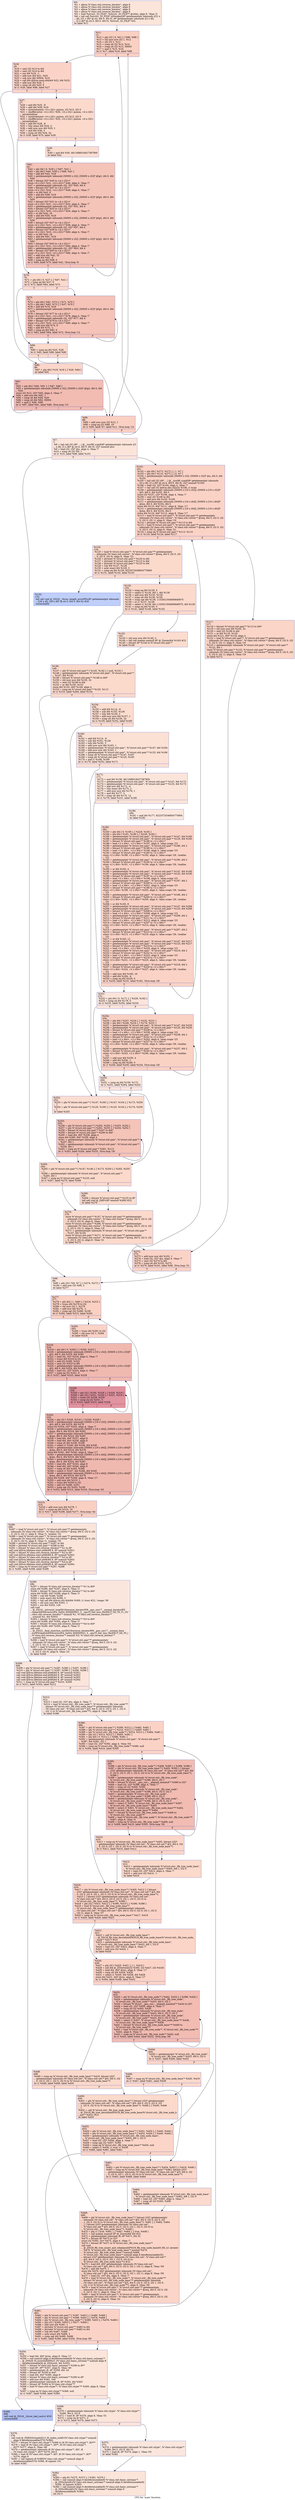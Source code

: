 digraph "CFG for 'main' function" {
	label="CFG for 'main' function";

	Node0x55cf4bb5cdb0 [shape=record,color="#3d50c3ff", style=filled, fillcolor="#f5c1a970",label="{%0:\l  %1 = alloca %\"class.std::reverse_iterator\", align 8\l  %2 = alloca %\"class.std::reverse_iterator\", align 8\l  %3 = alloca %\"class.std::reverse_iterator\", align 8\l  %4 = alloca %\"class.std::reverse_iterator\", align 8\l  %5 = load %struct._IO_FILE*, %struct._IO_FILE** @stdin, align 8, !tbaa !3\l  %6 = tail call %struct._IO_FILE* @freopen(i8* getelementptr inbounds ([31 x\l... i8], [31 x i8]* @.str, i64 0, i64 0), i8* getelementptr inbounds ([2 x i8],\l... [2 x i8]* @.str.3, i64 0, i64 0), %struct._IO_FILE* %5)\l  br label %11\l}"];
	Node0x55cf4bb5cdb0 -> Node0x55cf4bb5f1e0;
	Node0x55cf4bb5f2a0 [shape=record,color="#3d50c3ff", style=filled, fillcolor="#f5c1a970",label="{%7:\l7:                                                \l  %8 = tail call i32 (i8*, ...) @__isoc99_scanf(i8* getelementptr inbounds ([3\l... x i8], [3 x i8]* @.str.4, i64 0, i64 0), i32* nonnull @n)\l  %9 = load i32, i32* @n, align 4, !tbaa !7\l  %10 = icmp slt i32 %9, 1\l  br i1 %10, label %98, label %101\l|{<s0>T|<s1>F}}"];
	Node0x55cf4bb5f2a0:s0 -> Node0x55cf4bb5cfe0;
	Node0x55cf4bb5f2a0:s1 -> Node0x55cf4bb5f710;
	Node0x55cf4bb5f1e0 [shape=record,color="#3d50c3ff", style=filled, fillcolor="#f3947570",label="{%11:\l11:                                               \l  %12 = phi i32 [ 0, %0 ], [ %89, %88 ]\l  %13 = shl nuw nsw i32 1, %12\l  %14 = shl i32 2, %12\l  %15 = icmp slt i32 %13, %14\l  %16 = icmp slt i32 %13, 50005\l  %17 = and i1 %15, %16\l  br i1 %17, label %18, label %88\l|{<s0>T|<s1>F}}"];
	Node0x55cf4bb5f1e0:s0 -> Node0x55cf4bb5fb50;
	Node0x55cf4bb5f1e0:s1 -> Node0x55cf4bb5f810;
	Node0x55cf4bb5fb50 [shape=record,color="#3d50c3ff", style=filled, fillcolor="#f59c7d70",label="{%18:\l18:                                               \l  %19 = sext i32 %13 to i64\l  %20 = sext i32 %14 to i64\l  %21 = xor i64 %19, -1\l  %22 = add nsw i64 %21, %20\l  %23 = sub nsw i64 50004, %19\l  %24 = call i64 @llvm.umin.i64(i64 %22, i64 %23)\l  %25 = add nsw i64 %24, 1\l  %26 = icmp ult i64 %25, 8\l  br i1 %26, label %86, label %27\l|{<s0>T|<s1>F}}"];
	Node0x55cf4bb5fb50:s0 -> Node0x55cf4bb60290;
	Node0x55cf4bb5fb50:s1 -> Node0x55cf4bb602e0;
	Node0x55cf4bb602e0 [shape=record,color="#3d50c3ff", style=filled, fillcolor="#f7a88970",label="{%27:\l27:                                               \l  %28 = and i64 %25, -8\l  %29 = add i64 %28, %19\l  %30 = insertelement \<4 x i32\> poison, i32 %12, i32 0\l  %31 = shufflevector \<4 x i32\> %30, \<4 x i32\> poison, \<4 x i32\>\l... zeroinitializer\l  %32 = insertelement \<4 x i32\> poison, i32 %12, i32 0\l  %33 = shufflevector \<4 x i32\> %32, \<4 x i32\> poison, \<4 x i32\>\l... zeroinitializer\l  %34 = add i64 %28, -8\l  %35 = lshr exact i64 %34, 3\l  %36 = add nuw nsw i64 %35, 1\l  %37 = and i64 %36, 3\l  %38 = icmp ult i64 %34, 24\l  br i1 %38, label %70, label %39\l|{<s0>T|<s1>F}}"];
	Node0x55cf4bb602e0:s0 -> Node0x55cf4bb61130;
	Node0x55cf4bb602e0:s1 -> Node0x55cf4bb61180;
	Node0x55cf4bb61180 [shape=record,color="#3d50c3ff", style=filled, fillcolor="#f7b39670",label="{%39:\l39:                                               \l  %40 = and i64 %36, 4611686018427387900\l  br label %41\l}"];
	Node0x55cf4bb61180 -> Node0x55cf4bb613a0;
	Node0x55cf4bb613a0 [shape=record,color="#3d50c3ff", style=filled, fillcolor="#e97a5f70",label="{%41:\l41:                                               \l  %42 = phi i64 [ 0, %39 ], [ %67, %41 ]\l  %43 = phi i64 [ %40, %39 ], [ %68, %41 ]\l  %44 = add i64 %42, %19\l  %45 = getelementptr inbounds [50005 x i32], [50005 x i32]* @lg2, i64 0, i64\l... %44\l  %46 = bitcast i32* %45 to \<4 x i32\>*\l  store \<4 x i32\> %31, \<4 x i32\>* %46, align 4, !tbaa !7\l  %47 = getelementptr inbounds i32, i32* %45, i64 4\l  %48 = bitcast i32* %47 to \<4 x i32\>*\l  store \<4 x i32\> %33, \<4 x i32\>* %48, align 4, !tbaa !7\l  %49 = or i64 %42, 8\l  %50 = add i64 %49, %19\l  %51 = getelementptr inbounds [50005 x i32], [50005 x i32]* @lg2, i64 0, i64\l... %50\l  %52 = bitcast i32* %51 to \<4 x i32\>*\l  store \<4 x i32\> %31, \<4 x i32\>* %52, align 4, !tbaa !7\l  %53 = getelementptr inbounds i32, i32* %51, i64 4\l  %54 = bitcast i32* %53 to \<4 x i32\>*\l  store \<4 x i32\> %33, \<4 x i32\>* %54, align 4, !tbaa !7\l  %55 = or i64 %42, 16\l  %56 = add i64 %55, %19\l  %57 = getelementptr inbounds [50005 x i32], [50005 x i32]* @lg2, i64 0, i64\l... %56\l  %58 = bitcast i32* %57 to \<4 x i32\>*\l  store \<4 x i32\> %31, \<4 x i32\>* %58, align 4, !tbaa !7\l  %59 = getelementptr inbounds i32, i32* %57, i64 4\l  %60 = bitcast i32* %59 to \<4 x i32\>*\l  store \<4 x i32\> %33, \<4 x i32\>* %60, align 4, !tbaa !7\l  %61 = or i64 %42, 24\l  %62 = add i64 %61, %19\l  %63 = getelementptr inbounds [50005 x i32], [50005 x i32]* @lg2, i64 0, i64\l... %62\l  %64 = bitcast i32* %63 to \<4 x i32\>*\l  store \<4 x i32\> %31, \<4 x i32\>* %64, align 4, !tbaa !7\l  %65 = getelementptr inbounds i32, i32* %63, i64 4\l  %66 = bitcast i32* %65 to \<4 x i32\>*\l  store \<4 x i32\> %33, \<4 x i32\>* %66, align 4, !tbaa !7\l  %67 = add nuw i64 %42, 32\l  %68 = add i64 %43, -4\l  %69 = icmp eq i64 %68, 0\l  br i1 %69, label %70, label %41, !llvm.loop !9\l|{<s0>T|<s1>F}}"];
	Node0x55cf4bb613a0:s0 -> Node0x55cf4bb61130;
	Node0x55cf4bb613a0:s1 -> Node0x55cf4bb613a0;
	Node0x55cf4bb61130 [shape=record,color="#3d50c3ff", style=filled, fillcolor="#f7a88970",label="{%70:\l70:                                               \l  %71 = phi i64 [ 0, %27 ], [ %67, %41 ]\l  %72 = icmp eq i64 %37, 0\l  br i1 %72, label %84, label %73\l|{<s0>T|<s1>F}}"];
	Node0x55cf4bb61130:s0 -> Node0x55cf4bb62c50;
	Node0x55cf4bb61130:s1 -> Node0x55cf4bb62ca0;
	Node0x55cf4bb62ca0 [shape=record,color="#3d50c3ff", style=filled, fillcolor="#e8765c70",label="{%73:\l73:                                               \l  %74 = phi i64 [ %81, %73 ], [ %71, %70 ]\l  %75 = phi i64 [ %82, %73 ], [ %37, %70 ]\l  %76 = add i64 %74, %19\l  %77 = getelementptr inbounds [50005 x i32], [50005 x i32]* @lg2, i64 0, i64\l... %76\l  %78 = bitcast i32* %77 to \<4 x i32\>*\l  store \<4 x i32\> %31, \<4 x i32\>* %78, align 4, !tbaa !7\l  %79 = getelementptr inbounds i32, i32* %77, i64 4\l  %80 = bitcast i32* %79 to \<4 x i32\>*\l  store \<4 x i32\> %33, \<4 x i32\>* %80, align 4, !tbaa !7\l  %81 = add nuw i64 %74, 8\l  %82 = add i64 %75, -1\l  %83 = icmp eq i64 %82, 0\l  br i1 %83, label %84, label %73, !llvm.loop !12\l|{<s0>T|<s1>F}}"];
	Node0x55cf4bb62ca0:s0 -> Node0x55cf4bb62c50;
	Node0x55cf4bb62ca0:s1 -> Node0x55cf4bb62ca0;
	Node0x55cf4bb62c50 [shape=record,color="#3d50c3ff", style=filled, fillcolor="#f7a88970",label="{%84:\l84:                                               \l  %85 = icmp eq i64 %25, %28\l  br i1 %85, label %88, label %86\l|{<s0>T|<s1>F}}"];
	Node0x55cf4bb62c50:s0 -> Node0x55cf4bb5f810;
	Node0x55cf4bb62c50:s1 -> Node0x55cf4bb60290;
	Node0x55cf4bb60290 [shape=record,color="#3d50c3ff", style=filled, fillcolor="#f6a38570",label="{%86:\l86:                                               \l  %87 = phi i64 [ %19, %18 ], [ %29, %84 ]\l  br label %91\l}"];
	Node0x55cf4bb60290 -> Node0x55cf4bb63890;
	Node0x55cf4bb5f810 [shape=record,color="#3d50c3ff", style=filled, fillcolor="#f3947570",label="{%88:\l88:                                               \l  %89 = add nuw nsw i32 %12, 1\l  %90 = icmp eq i32 %89, 19\l  br i1 %90, label %7, label %11, !llvm.loop !14\l|{<s0>T|<s1>F}}"];
	Node0x55cf4bb5f810:s0 -> Node0x55cf4bb5f2a0;
	Node0x55cf4bb5f810:s1 -> Node0x55cf4bb5f1e0;
	Node0x55cf4bb63890 [shape=record,color="#3d50c3ff", style=filled, fillcolor="#e1675170",label="{%91:\l91:                                               \l  %92 = phi i64 [ %94, %91 ], [ %87, %86 ]\l  %93 = getelementptr inbounds [50005 x i32], [50005 x i32]* @lg2, i64 0, i64\l... %92\l  store i32 %12, i32* %93, align 4, !tbaa !7\l  %94 = add nsw i64 %92, 1\l  %95 = icmp slt i64 %94, %20\l  %96 = icmp slt i64 %92, 50004\l  %97 = and i1 %95, %96\l  br i1 %97, label %91, label %88, !llvm.loop !15\l|{<s0>T|<s1>F}}"];
	Node0x55cf4bb63890:s0 -> Node0x55cf4bb63890;
	Node0x55cf4bb63890:s1 -> Node0x55cf4bb5f810;
	Node0x55cf4bb5cfe0 [shape=record,color="#3d50c3ff", style=filled, fillcolor="#f5c1a970",label="{%98:\l98:                                               \l  %99 = phi i32 [ %9, %7 ], [ %274, %272 ]\l  %100 = add nsw i32 %99, 2\l  br label %277\l}"];
	Node0x55cf4bb5cfe0 -> Node0x55cf4bb64320;
	Node0x55cf4bb5f710 [shape=record,color="#3d50c3ff", style=filled, fillcolor="#f59c7d70",label="{%101:\l101:                                              \l  %102 = phi i64 [ %273, %272 ], [ 1, %7 ]\l  %103 = phi i64 [ %110, %272 ], [ 0, %7 ]\l  %104 = getelementptr inbounds [50005 x i32], [50005 x i32]* @a, i64 0, i64\l... %102\l  %105 = tail call i32 (i8*, ...) @__isoc99_scanf(i8* getelementptr inbounds\l... ([3 x i8], [3 x i8]* @.str.4, i64 0, i64 0), i32* nonnull %104)\l  %106 = load i32, i32* %104, align 4, !tbaa !7\l  %107 = tail call i32 @llvm.abs.i32(i32 %106, i1 true)\l  %108 = getelementptr inbounds [50005 x [19 x i32]], [50005 x [19 x i32]]*\l... @G, i64 0, i64 %102, i64 0\l  store i32 %107, i32* %108, align 4, !tbaa !7\l  %109 = sext i32 %106 to i64\l  %110 = add nsw i64 %103, %109\l  %111 = getelementptr inbounds [50005 x [19 x i64]], [50005 x [19 x i64]]*\l... @mx, i64 0, i64 %102, i64 0\l  store i64 %110, i64* %111, align 8, !tbaa !17\l  %112 = getelementptr inbounds [50005 x [19 x i64]], [50005 x [19 x i64]]*\l... @mn, i64 0, i64 %102, i64 0\l  store i64 %110, i64* %112, align 8, !tbaa !17\l  %113 = load %\"struct.std::pair\"*, %\"struct.std::pair\"** getelementptr\l... inbounds (%\"class.std::vector\", %\"class.std::vector\"* @seq, i64 0, i32 0, i32\l... 0, i32 0, i32 1), align 8, !tbaa !19\l  %114 = ptrtoint %\"struct.std::pair\"* %113 to i64\l  %115 = load %\"struct.std::pair\"*, %\"struct.std::pair\"** getelementptr\l... inbounds (%\"class.std::vector\", %\"class.std::vector\"* @seq, i64 0, i32 0, i32\l... 0, i32 0, i32 2), align 8, !tbaa !21\l  %116 = icmp eq %\"struct.std::pair\"* %113, %115\l  br i1 %116, label %124, label %117\l|{<s0>T|<s1>F}}"];
	Node0x55cf4bb5f710:s0 -> Node0x55cf4bb666d0;
	Node0x55cf4bb5f710:s1 -> Node0x55cf4bb66760;
	Node0x55cf4bb66760 [shape=record,color="#3d50c3ff", style=filled, fillcolor="#f5a08170",label="{%117:\l117:                                              \l  %118 = bitcast %\"struct.std::pair\"* %113 to i64*\l  %119 = shl nuw nsw i64 %102, 32\l  %120 = zext i32 %106 to i64\l  %121 = or i64 %119, %120\l  store i64 %121, i64* %118, align 4\l  %122 = load %\"struct.std::pair\"*, %\"struct.std::pair\"** getelementptr\l... inbounds (%\"class.std::vector\", %\"class.std::vector\"* @seq, i64 0, i32 0, i32\l... 0, i32 0, i32 1), align 8, !tbaa !19\l  %123 = getelementptr inbounds %\"struct.std::pair\", %\"struct.std::pair\"*\l... %122, i64 1\l  store %\"struct.std::pair\"* %123, %\"struct.std::pair\"** getelementptr\l... inbounds (%\"class.std::vector\", %\"class.std::vector\"* @seq, i64 0, i32 0, i32\l... 0, i32 0, i32 1), align 8, !tbaa !19\l  br label %272\l}"];
	Node0x55cf4bb66760 -> Node0x55cf4bb64150;
	Node0x55cf4bb666d0 [shape=record,color="#3d50c3ff", style=filled, fillcolor="#f7a88970",label="{%124:\l124:                                              \l  %125 = load %\"struct.std::pair\"*, %\"struct.std::pair\"** getelementptr\l... inbounds (%\"class.std::vector\", %\"class.std::vector\"* @seq, i64 0, i32 0, i32\l... 0, i32 0, i32 0), align 8, !tbaa !22\l  %126 = ptrtoint %\"struct.std::pair\"* %125 to i64\l  %127 = ptrtoint %\"struct.std::pair\"* %113 to i64\l  %128 = ptrtoint %\"struct.std::pair\"* %125 to i64\l  %129 = sub i64 %127, %128\l  %130 = ashr exact i64 %129, 3\l  %131 = icmp eq i64 %129, 9223372036854775800\l  br i1 %131, label %132, label %133\l|{<s0>T|<s1>F}}"];
	Node0x55cf4bb666d0:s0 -> Node0x55cf4bb685f0;
	Node0x55cf4bb666d0:s1 -> Node0x55cf4bb68640;
	Node0x55cf4bb685f0 [shape=record,color="#3d50c3ff", style=filled, fillcolor="#7093f370",label="{%132:\l132:                                              \l  tail call void @_ZSt20__throw_length_errorPKc(i8* getelementptr inbounds\l... ([26 x i8], [26 x i8]* @.str.5, i64 0, i64 0)) #20\l  unreachable\l}"];
	Node0x55cf4bb68640 [shape=record,color="#3d50c3ff", style=filled, fillcolor="#f7a88970",label="{%133:\l133:                                              \l  %134 = icmp eq i64 %129, 0\l  %135 = select i1 %134, i64 1, i64 %130\l  %136 = add nsw i64 %135, %130\l  %137 = icmp ult i64 %136, %130\l  %138 = icmp ugt i64 %136, 1152921504606846975\l  %139 = or i1 %137, %138\l  %140 = select i1 %139, i64 1152921504606846975, i64 %136\l  %141 = icmp eq i64 %140, 0\l  br i1 %141, label %146, label %142\l|{<s0>T|<s1>F}}"];
	Node0x55cf4bb68640:s0 -> Node0x55cf4bb68f70;
	Node0x55cf4bb68640:s1 -> Node0x55cf4bb68fc0;
	Node0x55cf4bb68fc0 [shape=record,color="#3d50c3ff", style=filled, fillcolor="#f7af9170",label="{%142:\l142:                                              \l  %143 = shl nuw nsw i64 %140, 3\l  %144 = tail call noalias nonnull i8* @_Znwm(i64 %143) #21\l  %145 = bitcast i8* %144 to %\"struct.std::pair\"*\l  br label %146\l}"];
	Node0x55cf4bb68fc0 -> Node0x55cf4bb68f70;
	Node0x55cf4bb68f70 [shape=record,color="#3d50c3ff", style=filled, fillcolor="#f7a88970",label="{%146:\l146:                                              \l  %147 = phi %\"struct.std::pair\"* [ %145, %142 ], [ null, %133 ]\l  %148 = getelementptr inbounds %\"struct.std::pair\", %\"struct.std::pair\"*\l... %147, i64 %130\l  %149 = bitcast %\"struct.std::pair\"* %148 to i64*\l  %150 = shl nuw nsw i64 %102, 32\l  %151 = zext i32 %106 to i64\l  %152 = or i64 %150, %151\l  store i64 %152, i64* %149, align 4\l  %153 = icmp eq %\"struct.std::pair\"* %125, %113\l  br i1 %153, label %264, label %154\l|{<s0>T|<s1>F}}"];
	Node0x55cf4bb68f70:s0 -> Node0x55cf4bb69920;
	Node0x55cf4bb68f70:s1 -> Node0x55cf4bb69970;
	Node0x55cf4bb69970 [shape=record,color="#3d50c3ff", style=filled, fillcolor="#f7af9170",label="{%154:\l154:                                              \l  %155 = add i64 %114, -8\l  %156 = sub i64 %155, %126\l  %157 = lshr i64 %156, 3\l  %158 = add nuw nsw i64 %157, 1\l  %159 = icmp ult i64 %156, 24\l  br i1 %159, label %252, label %160\l|{<s0>T|<s1>F}}"];
	Node0x55cf4bb69970:s0 -> Node0x55cf4bb69d40;
	Node0x55cf4bb69970:s1 -> Node0x55cf4bb69d90;
	Node0x55cf4bb69d90 [shape=record,color="#3d50c3ff", style=filled, fillcolor="#f7b99e70",label="{%160:\l160:                                              \l  %161 = add i64 %114, -8\l  %162 = sub i64 %161, %126\l  %163 = lshr i64 %162, 3\l  %164 = add nuw nsw i64 %163, 1\l  %165 = getelementptr %\"struct.std::pair\", %\"struct.std::pair\"* %147, i64 %164\l  %166 = add nuw nsw i64 %163, 1\l  %167 = getelementptr %\"struct.std::pair\", %\"struct.std::pair\"* %125, i64 %166\l  %168 = icmp ult %\"struct.std::pair\"* %147, %167\l  %169 = icmp ult %\"struct.std::pair\"* %125, %165\l  %170 = and i1 %168, %169\l  br i1 %170, label %252, label %171\l|{<s0>T|<s1>F}}"];
	Node0x55cf4bb69d90:s0 -> Node0x55cf4bb69d40;
	Node0x55cf4bb69d90:s1 -> Node0x55cf4bb6a490;
	Node0x55cf4bb6a490 [shape=record,color="#3d50c3ff", style=filled, fillcolor="#f5c1a970",label="{%171:\l171:                                              \l  %172 = and i64 %158, 4611686018427387900\l  %173 = getelementptr %\"struct.std::pair\", %\"struct.std::pair\"* %147, i64 %172\l  %174 = getelementptr %\"struct.std::pair\", %\"struct.std::pair\"* %125, i64 %172\l  %175 = add nsw i64 %172, -4\l  %176 = lshr exact i64 %175, 2\l  %177 = add nuw nsw i64 %176, 1\l  %178 = and i64 %177, 3\l  %179 = icmp ult i64 %175, 12\l  br i1 %179, label %231, label %180\l|{<s0>T|<s1>F}}"];
	Node0x55cf4bb6a490:s0 -> Node0x55cf4bb6aa90;
	Node0x55cf4bb6a490:s1 -> Node0x55cf4bb6aae0;
	Node0x55cf4bb6aae0 [shape=record,color="#3d50c3ff", style=filled, fillcolor="#f3c7b170",label="{%180:\l180:                                              \l  %181 = and i64 %177, 9223372036854775804\l  br label %182\l}"];
	Node0x55cf4bb6aae0 -> Node0x55cf4bb6ace0;
	Node0x55cf4bb6ace0 [shape=record,color="#3d50c3ff", style=filled, fillcolor="#f59c7d70",label="{%182:\l182:                                              \l  %183 = phi i64 [ 0, %180 ], [ %228, %182 ]\l  %184 = phi i64 [ %181, %180 ], [ %229, %182 ]\l  %185 = getelementptr %\"struct.std::pair\", %\"struct.std::pair\"* %147, i64 %183\l  %186 = getelementptr %\"struct.std::pair\", %\"struct.std::pair\"* %125, i64 %183\l  %187 = bitcast %\"struct.std::pair\"* %186 to \<2 x i64\>*\l  %188 = load \<2 x i64\>, \<2 x i64\>* %187, align 4, !alias.scope !23\l  %189 = getelementptr %\"struct.std::pair\", %\"struct.std::pair\"* %186, i64 2\l  %190 = bitcast %\"struct.std::pair\"* %189 to \<2 x i64\>*\l  %191 = load \<2 x i64\>, \<2 x i64\>* %190, align 4, !alias.scope !23\l  %192 = bitcast %\"struct.std::pair\"* %185 to \<2 x i64\>*\l  store \<2 x i64\> %188, \<2 x i64\>* %192, align 4, !alias.scope !26, !noalias\l... !23\l  %193 = getelementptr %\"struct.std::pair\", %\"struct.std::pair\"* %185, i64 2\l  %194 = bitcast %\"struct.std::pair\"* %193 to \<2 x i64\>*\l  store \<2 x i64\> %191, \<2 x i64\>* %194, align 4, !alias.scope !26, !noalias\l... !23\l  %195 = or i64 %183, 4\l  %196 = getelementptr %\"struct.std::pair\", %\"struct.std::pair\"* %147, i64 %195\l  %197 = getelementptr %\"struct.std::pair\", %\"struct.std::pair\"* %125, i64 %195\l  %198 = bitcast %\"struct.std::pair\"* %197 to \<2 x i64\>*\l  %199 = load \<2 x i64\>, \<2 x i64\>* %198, align 4, !alias.scope !23\l  %200 = getelementptr %\"struct.std::pair\", %\"struct.std::pair\"* %197, i64 2\l  %201 = bitcast %\"struct.std::pair\"* %200 to \<2 x i64\>*\l  %202 = load \<2 x i64\>, \<2 x i64\>* %201, align 4, !alias.scope !23\l  %203 = bitcast %\"struct.std::pair\"* %196 to \<2 x i64\>*\l  store \<2 x i64\> %199, \<2 x i64\>* %203, align 4, !alias.scope !26, !noalias\l... !23\l  %204 = getelementptr %\"struct.std::pair\", %\"struct.std::pair\"* %196, i64 2\l  %205 = bitcast %\"struct.std::pair\"* %204 to \<2 x i64\>*\l  store \<2 x i64\> %202, \<2 x i64\>* %205, align 4, !alias.scope !26, !noalias\l... !23\l  %206 = or i64 %183, 8\l  %207 = getelementptr %\"struct.std::pair\", %\"struct.std::pair\"* %147, i64 %206\l  %208 = getelementptr %\"struct.std::pair\", %\"struct.std::pair\"* %125, i64 %206\l  %209 = bitcast %\"struct.std::pair\"* %208 to \<2 x i64\>*\l  %210 = load \<2 x i64\>, \<2 x i64\>* %209, align 4, !alias.scope !23\l  %211 = getelementptr %\"struct.std::pair\", %\"struct.std::pair\"* %208, i64 2\l  %212 = bitcast %\"struct.std::pair\"* %211 to \<2 x i64\>*\l  %213 = load \<2 x i64\>, \<2 x i64\>* %212, align 4, !alias.scope !23\l  %214 = bitcast %\"struct.std::pair\"* %207 to \<2 x i64\>*\l  store \<2 x i64\> %210, \<2 x i64\>* %214, align 4, !alias.scope !26, !noalias\l... !23\l  %215 = getelementptr %\"struct.std::pair\", %\"struct.std::pair\"* %207, i64 2\l  %216 = bitcast %\"struct.std::pair\"* %215 to \<2 x i64\>*\l  store \<2 x i64\> %213, \<2 x i64\>* %216, align 4, !alias.scope !26, !noalias\l... !23\l  %217 = or i64 %183, 12\l  %218 = getelementptr %\"struct.std::pair\", %\"struct.std::pair\"* %147, i64 %217\l  %219 = getelementptr %\"struct.std::pair\", %\"struct.std::pair\"* %125, i64 %217\l  %220 = bitcast %\"struct.std::pair\"* %219 to \<2 x i64\>*\l  %221 = load \<2 x i64\>, \<2 x i64\>* %220, align 4, !alias.scope !23\l  %222 = getelementptr %\"struct.std::pair\", %\"struct.std::pair\"* %219, i64 2\l  %223 = bitcast %\"struct.std::pair\"* %222 to \<2 x i64\>*\l  %224 = load \<2 x i64\>, \<2 x i64\>* %223, align 4, !alias.scope !23\l  %225 = bitcast %\"struct.std::pair\"* %218 to \<2 x i64\>*\l  store \<2 x i64\> %221, \<2 x i64\>* %225, align 4, !alias.scope !26, !noalias\l... !23\l  %226 = getelementptr %\"struct.std::pair\", %\"struct.std::pair\"* %218, i64 2\l  %227 = bitcast %\"struct.std::pair\"* %226 to \<2 x i64\>*\l  store \<2 x i64\> %224, \<2 x i64\>* %227, align 4, !alias.scope !26, !noalias\l... !23\l  %228 = add nuw i64 %183, 16\l  %229 = add i64 %184, -4\l  %230 = icmp eq i64 %229, 0\l  br i1 %230, label %231, label %182, !llvm.loop !28\l|{<s0>T|<s1>F}}"];
	Node0x55cf4bb6ace0:s0 -> Node0x55cf4bb6aa90;
	Node0x55cf4bb6ace0:s1 -> Node0x55cf4bb6ace0;
	Node0x55cf4bb6aa90 [shape=record,color="#3d50c3ff", style=filled, fillcolor="#f5c1a970",label="{%231:\l231:                                              \l  %232 = phi i64 [ 0, %171 ], [ %228, %182 ]\l  %233 = icmp eq i64 %178, 0\l  br i1 %233, label %250, label %234\l|{<s0>T|<s1>F}}"];
	Node0x55cf4bb6aa90:s0 -> Node0x55cf4bb6ded0;
	Node0x55cf4bb6aa90:s1 -> Node0x55cf4bb6df20;
	Node0x55cf4bb6df20 [shape=record,color="#3d50c3ff", style=filled, fillcolor="#f4987a70",label="{%234:\l234:                                              \l  %235 = phi i64 [ %247, %234 ], [ %232, %231 ]\l  %236 = phi i64 [ %248, %234 ], [ %178, %231 ]\l  %237 = getelementptr %\"struct.std::pair\", %\"struct.std::pair\"* %147, i64 %235\l  %238 = getelementptr %\"struct.std::pair\", %\"struct.std::pair\"* %125, i64 %235\l  %239 = bitcast %\"struct.std::pair\"* %238 to \<2 x i64\>*\l  %240 = load \<2 x i64\>, \<2 x i64\>* %239, align 4, !alias.scope !23\l  %241 = getelementptr %\"struct.std::pair\", %\"struct.std::pair\"* %238, i64 2\l  %242 = bitcast %\"struct.std::pair\"* %241 to \<2 x i64\>*\l  %243 = load \<2 x i64\>, \<2 x i64\>* %242, align 4, !alias.scope !23\l  %244 = bitcast %\"struct.std::pair\"* %237 to \<2 x i64\>*\l  store \<2 x i64\> %240, \<2 x i64\>* %244, align 4, !alias.scope !26, !noalias\l... !23\l  %245 = getelementptr %\"struct.std::pair\", %\"struct.std::pair\"* %237, i64 2\l  %246 = bitcast %\"struct.std::pair\"* %245 to \<2 x i64\>*\l  store \<2 x i64\> %243, \<2 x i64\>* %246, align 4, !alias.scope !26, !noalias\l... !23\l  %247 = add nuw i64 %235, 4\l  %248 = add i64 %236, -1\l  %249 = icmp eq i64 %248, 0\l  br i1 %249, label %250, label %234, !llvm.loop !29\l|{<s0>T|<s1>F}}"];
	Node0x55cf4bb6df20:s0 -> Node0x55cf4bb6ded0;
	Node0x55cf4bb6df20:s1 -> Node0x55cf4bb6df20;
	Node0x55cf4bb6ded0 [shape=record,color="#3d50c3ff", style=filled, fillcolor="#f5c1a970",label="{%250:\l250:                                              \l  %251 = icmp eq i64 %158, %172\l  br i1 %251, label %264, label %252\l|{<s0>T|<s1>F}}"];
	Node0x55cf4bb6ded0:s0 -> Node0x55cf4bb69920;
	Node0x55cf4bb6ded0:s1 -> Node0x55cf4bb69d40;
	Node0x55cf4bb69d40 [shape=record,color="#3d50c3ff", style=filled, fillcolor="#f7b39670",label="{%252:\l252:                                              \l  %253 = phi %\"struct.std::pair\"* [ %147, %160 ], [ %147, %154 ], [ %173, %250\l... ]\l  %254 = phi %\"struct.std::pair\"* [ %125, %160 ], [ %125, %154 ], [ %174, %250\l... ]\l  br label %255\l}"];
	Node0x55cf4bb69d40 -> Node0x55cf4bb6eea0;
	Node0x55cf4bb6eea0 [shape=record,color="#3d50c3ff", style=filled, fillcolor="#e97a5f70",label="{%255:\l255:                                              \l  %256 = phi %\"struct.std::pair\"* [ %262, %255 ], [ %253, %252 ]\l  %257 = phi %\"struct.std::pair\"* [ %261, %255 ], [ %254, %252 ]\l  %258 = bitcast %\"struct.std::pair\"* %257 to i64*\l  %259 = bitcast %\"struct.std::pair\"* %256 to i64*\l  %260 = load i64, i64* %258, align 4\l  store i64 %260, i64* %259, align 4\l  %261 = getelementptr inbounds %\"struct.std::pair\", %\"struct.std::pair\"*\l... %257, i64 1\l  %262 = getelementptr inbounds %\"struct.std::pair\", %\"struct.std::pair\"*\l... %256, i64 1\l  %263 = icmp eq %\"struct.std::pair\"* %261, %113\l  br i1 %263, label %264, label %255, !llvm.loop !30\l|{<s0>T|<s1>F}}"];
	Node0x55cf4bb6eea0:s0 -> Node0x55cf4bb69920;
	Node0x55cf4bb6eea0:s1 -> Node0x55cf4bb6eea0;
	Node0x55cf4bb69920 [shape=record,color="#3d50c3ff", style=filled, fillcolor="#f7a88970",label="{%264:\l264:                                              \l  %265 = phi %\"struct.std::pair\"* [ %147, %146 ], [ %173, %250 ], [ %262, %255\l... ]\l  %266 = getelementptr inbounds %\"struct.std::pair\", %\"struct.std::pair\"*\l... %265, i64 1\l  %267 = icmp eq %\"struct.std::pair\"* %125, null\l  br i1 %267, label %270, label %268\l|{<s0>T|<s1>F}}"];
	Node0x55cf4bb69920:s0 -> Node0x55cf4bb683c0;
	Node0x55cf4bb69920:s1 -> Node0x55cf4bb70020;
	Node0x55cf4bb70020 [shape=record,color="#3d50c3ff", style=filled, fillcolor="#f7af9170",label="{%268:\l268:                                              \l  %269 = bitcast %\"struct.std::pair\"* %125 to i8*\l  tail call void @_ZdlPv(i8* nonnull %269) #22\l  br label %270\l}"];
	Node0x55cf4bb70020 -> Node0x55cf4bb683c0;
	Node0x55cf4bb683c0 [shape=record,color="#3d50c3ff", style=filled, fillcolor="#f7a88970",label="{%270:\l270:                                              \l  store %\"struct.std::pair\"* %147, %\"struct.std::pair\"** getelementptr\l... inbounds (%\"class.std::vector\", %\"class.std::vector\"* @seq, i64 0, i32 0, i32\l... 0, i32 0, i32 0), align 8, !tbaa !22\l  store %\"struct.std::pair\"* %266, %\"struct.std::pair\"** getelementptr\l... inbounds (%\"class.std::vector\", %\"class.std::vector\"* @seq, i64 0, i32 0, i32\l... 0, i32 0, i32 1), align 8, !tbaa !19\l  %271 = getelementptr inbounds %\"struct.std::pair\", %\"struct.std::pair\"*\l... %147, i64 %140\l  store %\"struct.std::pair\"* %271, %\"struct.std::pair\"** getelementptr\l... inbounds (%\"class.std::vector\", %\"class.std::vector\"* @seq, i64 0, i32 0, i32\l... 0, i32 0, i32 2), align 8, !tbaa !21\l  br label %272\l}"];
	Node0x55cf4bb683c0 -> Node0x55cf4bb64150;
	Node0x55cf4bb64150 [shape=record,color="#3d50c3ff", style=filled, fillcolor="#f59c7d70",label="{%272:\l272:                                              \l  %273 = add nuw nsw i64 %102, 1\l  %274 = load i32, i32* @n, align 4, !tbaa !7\l  %275 = sext i32 %274 to i64\l  %276 = icmp slt i64 %102, %275\l  br i1 %276, label %101, label %98, !llvm.loop !31\l|{<s0>T|<s1>F}}"];
	Node0x55cf4bb64150:s0 -> Node0x55cf4bb5f710;
	Node0x55cf4bb64150:s1 -> Node0x55cf4bb5cfe0;
	Node0x55cf4bb64320 [shape=record,color="#3d50c3ff", style=filled, fillcolor="#f3947570",label="{%277:\l277:                                              \l  %278 = phi i64 [ 1, %98 ], [ %316, %315 ]\l  %279 = trunc i64 %278 to i32\l  %280 = shl nuw i32 1, %279\l  %281 = add nsw i64 %278, -1\l  %282 = icmp sgt i32 %280, %100\l  br i1 %282, label %315, label %283\l|{<s0>T|<s1>F}}"];
	Node0x55cf4bb64320:s0 -> Node0x55cf4bb70f70;
	Node0x55cf4bb64320:s1 -> Node0x55cf4bb71290;
	Node0x55cf4bb71290 [shape=record,color="#3d50c3ff", style=filled, fillcolor="#f59c7d70",label="{%283:\l283:                                              \l  %284 = trunc i64 %281 to i32\l  %285 = shl nuw i32 1, %284\l  br label %318\l}"];
	Node0x55cf4bb71290 -> Node0x55cf4bb71490;
	Node0x55cf4bb71550 [shape=record,color="#3d50c3ff", style=filled, fillcolor="#f5c1a970",label="{%286:\l286:                                              \l  %287 = load %\"struct.std::pair\"*, %\"struct.std::pair\"** getelementptr\l... inbounds (%\"class.std::vector\", %\"class.std::vector\"* @seq, i64 0, i32 0, i32\l... 0, i32 0, i32 1), align 8, !tbaa !3, !noalias !32\l  %288 = load %\"struct.std::pair\"*, %\"struct.std::pair\"** getelementptr\l... inbounds (%\"class.std::vector\", %\"class.std::vector\"* @seq, i64 0, i32 0, i32\l... 0, i32 0, i32 0), align 8, !tbaa !3, !noalias !35\l  %289 = ptrtoint %\"struct.std::pair\"* %287 to i64\l  %290 = ptrtoint %\"struct.std::pair\"* %288 to i64\l  %291 = bitcast %\"class.std::reverse_iterator\"* %1 to i8*\l  call void @llvm.lifetime.start.p0i8(i64 8, i8* nonnull %291)\l  %292 = bitcast %\"class.std::reverse_iterator\"* %2 to i8*\l  call void @llvm.lifetime.start.p0i8(i64 8, i8* nonnull %292)\l  %293 = bitcast %\"class.std::reverse_iterator\"* %3 to i8*\l  call void @llvm.lifetime.start.p0i8(i64 8, i8* nonnull %293)\l  %294 = bitcast %\"class.std::reverse_iterator\"* %4 to i8*\l  call void @llvm.lifetime.start.p0i8(i64 8, i8* nonnull %294)\l  %295 = icmp eq %\"struct.std::pair\"* %287, %288\l  br i1 %295, label %308, label %296\l|{<s0>T|<s1>F}}"];
	Node0x55cf4bb71550:s0 -> Node0x55cf4bb726c0;
	Node0x55cf4bb71550:s1 -> Node0x55cf4bb72750;
	Node0x55cf4bb72750 [shape=record,color="#3d50c3ff", style=filled, fillcolor="#f3c7b170",label="{%296:\l296:                                              \l  %297 = bitcast %\"class.std::reverse_iterator\"* %1 to i64*\l  store i64 %289, i64* %297, align 8, !tbaa !3\l  %298 = bitcast %\"class.std::reverse_iterator\"* %2 to i64*\l  store i64 %290, i64* %298, align 8, !tbaa !3\l  %299 = sub i64 %289, %290\l  %300 = ashr exact i64 %299, 3\l  %301 = tail call i64 @llvm.ctlz.i64(i64 %300, i1 true) #22, !range !38\l  %302 = shl nuw nsw i64 %301, 1\l  %303 = xor i64 %302, 126\l  call void\l... @_ZSt16__introsort_loopISt16reverse_iteratorIN9__gnu_cxx17__normal_iteratorIPS\l...t4pairIiiESt6vectorIS4_SaIS4_EEEEElNS1_5__ops15_Iter_less_iterEEvT_SD_T0_T1_(%\"\l...class.std::reverse_iterator\"* nonnull %1, %\"class.std::reverse_iterator\"*\l... nonnull %2, i64 %303)\l  %304 = bitcast %\"class.std::reverse_iterator\"* %3 to i64*\l  store i64 %289, i64* %304, align 8, !tbaa !3\l  %305 = bitcast %\"class.std::reverse_iterator\"* %4 to i64*\l  store i64 %290, i64* %305, align 8, !tbaa !3\l  call void\l... @_ZSt22__final_insertion_sortISt16reverse_iteratorIN9__gnu_cxx17__normal_itera\l...torIPSt4pairIiiESt6vectorIS4_SaIS4_EEEEENS1_5__ops15_Iter_less_iterEEvT_SD_T0_(\l...%\"class.std::reverse_iterator\"* nonnull %3, %\"class.std::reverse_iterator\"*\l... nonnull %4)\l  %306 = load %\"struct.std::pair\"*, %\"struct.std::pair\"** getelementptr\l... inbounds (%\"class.std::vector\", %\"class.std::vector\"* @seq, i64 0, i32 0, i32\l... 0, i32 0, i32 1), align 8, !tbaa !19\l  %307 = load %\"struct.std::pair\"*, %\"struct.std::pair\"** getelementptr\l... inbounds (%\"class.std::vector\", %\"class.std::vector\"* @seq, i64 0, i32 0, i32\l... 0, i32 0, i32 0), align 8, !tbaa !22\l  br label %308\l}"];
	Node0x55cf4bb72750 -> Node0x55cf4bb726c0;
	Node0x55cf4bb726c0 [shape=record,color="#3d50c3ff", style=filled, fillcolor="#f5c1a970",label="{%308:\l308:                                              \l  %309 = phi %\"struct.std::pair\"* [ %287, %286 ], [ %307, %296 ]\l  %310 = phi %\"struct.std::pair\"* [ %287, %286 ], [ %306, %296 ]\l  call void @llvm.lifetime.end.p0i8(i64 8, i8* nonnull %291)\l  call void @llvm.lifetime.end.p0i8(i64 8, i8* nonnull %292)\l  call void @llvm.lifetime.end.p0i8(i64 8, i8* nonnull %293)\l  call void @llvm.lifetime.end.p0i8(i64 8, i8* nonnull %294)\l  %311 = icmp eq %\"struct.std::pair\"* %310, %309\l  br i1 %311, label %354, label %312\l|{<s0>T|<s1>F}}"];
	Node0x55cf4bb726c0:s0 -> Node0x55cf4bb74050;
	Node0x55cf4bb726c0:s1 -> Node0x55cf4bb740a0;
	Node0x55cf4bb740a0 [shape=record,color="#3d50c3ff", style=filled, fillcolor="#f3c7b170",label="{%312:\l312:                                              \l  %313 = load i32, i32* @n, align 4, !tbaa !7\l  %314 = load %\"struct.std::_Rb_tree_node\"*, %\"struct.std::_Rb_tree_node\"**\l... bitcast (%\"struct.std::_Rb_tree_node_base\"** getelementptr inbounds\l... (%\"class.std::set\", %\"class.std::set\"* @S, i64 0, i32 0, i32 0, i32 1, i32 0,\l... i32 1) to %\"struct.std::_Rb_tree_node\"**), align 8, !tbaa !39\l  br label %386\l}"];
	Node0x55cf4bb740a0 -> Node0x55cf4bb747e0;
	Node0x55cf4bb70f70 [shape=record,color="#3d50c3ff", style=filled, fillcolor="#f3947570",label="{%315:\l315:                                              \l  %316 = add nuw nsw i64 %278, 1\l  %317 = icmp eq i64 %316, 19\l  br i1 %317, label %286, label %277, !llvm.loop !44\l|{<s0>T|<s1>F}}"];
	Node0x55cf4bb70f70:s0 -> Node0x55cf4bb71550;
	Node0x55cf4bb70f70:s1 -> Node0x55cf4bb64320;
	Node0x55cf4bb71490 [shape=record,color="#3d50c3ff", style=filled, fillcolor="#de614d70",label="{%318:\l318:                                              \l  %319 = phi i64 [ 0, %283 ], [ %350, %333 ]\l  %320 = getelementptr inbounds [50005 x [19 x i32]], [50005 x [19 x i32]]*\l... @G, i64 0, i64 %319, i64 %281\l  %321 = load i32, i32* %320, align 4, !tbaa !7\l  %322 = trunc i64 %319 to i32\l  %323 = add i32 %285, %322\l  %324 = sext i32 %323 to i64\l  %325 = getelementptr inbounds [50005 x [19 x i32]], [50005 x [19 x i32]]*\l... @G, i64 0, i64 %324, i64 %281\l  %326 = load i32, i32* %325, align 4, !tbaa !7\l  %327 = icmp eq i32 %321, 0\l  br i1 %327, label %333, label %328\l|{<s0>T|<s1>F}}"];
	Node0x55cf4bb71490:s0 -> Node0x55cf4bb74b30;
	Node0x55cf4bb71490:s1 -> Node0x55cf4bb75110;
	Node0x55cf4bb75110 [shape=record,color="#b70d28ff", style=filled, fillcolor="#b70d2870",label="{%328:\l328:                                              \l  %329 = phi i32 [ %330, %328 ], [ %326, %318 ]\l  %330 = phi i32 [ %331, %328 ], [ %321, %318 ]\l  %331 = srem i32 %329, %330\l  %332 = icmp eq i32 %331, 0\l  br i1 %332, label %333, label %328\l|{<s0>T|<s1>F}}"];
	Node0x55cf4bb75110:s0 -> Node0x55cf4bb74b30;
	Node0x55cf4bb75110:s1 -> Node0x55cf4bb75110;
	Node0x55cf4bb74b30 [shape=record,color="#3d50c3ff", style=filled, fillcolor="#de614d70",label="{%333:\l333:                                              \l  %334 = phi i32 [ %326, %318 ], [ %330, %328 ]\l  %335 = getelementptr inbounds [50005 x [19 x i32]], [50005 x [19 x i32]]*\l... @G, i64 0, i64 %319, i64 %278\l  store i32 %334, i32* %335, align 4, !tbaa !7\l  %336 = getelementptr inbounds [50005 x [19 x i64]], [50005 x [19 x i64]]*\l... @mn, i64 0, i64 %319, i64 %281\l  %337 = getelementptr inbounds [50005 x [19 x i64]], [50005 x [19 x i64]]*\l... @mn, i64 0, i64 %324, i64 %281\l  %338 = load i64, i64* %337, align 8\l  %339 = load i64, i64* %336, align 8\l  %340 = icmp slt i64 %338, %339\l  %341 = select i1 %340, i64 %338, i64 %339\l  %342 = getelementptr inbounds [50005 x [19 x i64]], [50005 x [19 x i64]]*\l... @mn, i64 0, i64 %319, i64 %278\l  store i64 %341, i64* %342, align 8, !tbaa !17\l  %343 = getelementptr inbounds [50005 x [19 x i64]], [50005 x [19 x i64]]*\l... @mx, i64 0, i64 %319, i64 %281\l  %344 = getelementptr inbounds [50005 x [19 x i64]], [50005 x [19 x i64]]*\l... @mx, i64 0, i64 %324, i64 %281\l  %345 = load i64, i64* %343, align 8\l  %346 = load i64, i64* %344, align 8\l  %347 = icmp slt i64 %345, %346\l  %348 = select i1 %347, i64 %346, i64 %345\l  %349 = getelementptr inbounds [50005 x [19 x i64]], [50005 x [19 x i64]]*\l... @mx, i64 0, i64 %319, i64 %278\l  store i64 %348, i64* %349, align 8, !tbaa !17\l  %350 = add nuw i64 %319, 1\l  %351 = trunc i64 %350 to i32\l  %352 = add i32 %280, %351\l  %353 = icmp sgt i32 %352, %100\l  br i1 %353, label %315, label %318, !llvm.loop !45\l|{<s0>T|<s1>F}}"];
	Node0x55cf4bb74b30:s0 -> Node0x55cf4bb70f70;
	Node0x55cf4bb74b30:s1 -> Node0x55cf4bb71490;
	Node0x55cf4bb74050 [shape=record,color="#3d50c3ff", style=filled, fillcolor="#f5c1a970",label="{%354:\l354:                                              \l  %355 = load i64, i64* @res, align 8, !tbaa !17\l  %356 = call nonnull align 8 dereferenceable(8) %\"class.std::basic_ostream\"*\l... @_ZNSo9_M_insertIxEERSoT_(%\"class.std::basic_ostream\"* nonnull align 8\l... dereferenceable(8) @_ZSt4cout, i64 %355)\l  %357 = bitcast %\"class.std::basic_ostream\"* %356 to i8**\l  %358 = load i8*, i8** %357, align 8, !tbaa !46\l  %359 = getelementptr i8, i8* %358, i64 -24\l  %360 = bitcast i8* %359 to i64*\l  %361 = load i64, i64* %360, align 8\l  %362 = bitcast %\"class.std::basic_ostream\"* %356 to i8*\l  %363 = add nsw i64 %361, 240\l  %364 = getelementptr inbounds i8, i8* %362, i64 %363\l  %365 = bitcast i8* %364 to %\"class.std::ctype\"**\l  %366 = load %\"class.std::ctype\"*, %\"class.std::ctype\"** %365, align 8, !tbaa\l... !48\l  %367 = icmp eq %\"class.std::ctype\"* %366, null\l  br i1 %367, label %368, label %369\l|{<s0>T|<s1>F}}"];
	Node0x55cf4bb74050:s0 -> Node0x55cf4bb78410;
	Node0x55cf4bb74050:s1 -> Node0x55cf4bb784a0;
	Node0x55cf4bb78410 [shape=record,color="#3d50c3ff", style=filled, fillcolor="#5572df70",label="{%368:\l368:                                              \l  call void @_ZSt16__throw_bad_castv() #20\l  unreachable\l}"];
	Node0x55cf4bb784a0 [shape=record,color="#3d50c3ff", style=filled, fillcolor="#f5c1a970",label="{%369:\l369:                                              \l  %370 = getelementptr inbounds %\"class.std::ctype\", %\"class.std::ctype\"*\l... %366, i64 0, i32 8\l  %371 = load i8, i8* %370, align 8, !tbaa !51\l  %372 = icmp eq i8 %371, 0\l  br i1 %372, label %376, label %373\l|{<s0>T|<s1>F}}"];
	Node0x55cf4bb784a0:s0 -> Node0x55cf4bb78b20;
	Node0x55cf4bb784a0:s1 -> Node0x55cf4bb78bb0;
	Node0x55cf4bb78bb0 [shape=record,color="#3d50c3ff", style=filled, fillcolor="#f3c7b170",label="{%373:\l373:                                              \l  %374 = getelementptr inbounds %\"class.std::ctype\", %\"class.std::ctype\"*\l... %366, i64 0, i32 9, i64 10\l  %375 = load i8, i8* %374, align 1, !tbaa !53\l  br label %382\l}"];
	Node0x55cf4bb78bb0 -> Node0x55cf4bb78f80;
	Node0x55cf4bb78b20 [shape=record,color="#3d50c3ff", style=filled, fillcolor="#f1ccb870",label="{%376:\l376:                                              \l  call void @_ZNKSt5ctypeIcE13_M_widen_initEv(%\"class.std::ctype\"* nonnull\l... align 8 dereferenceable(570) %366)\l  %377 = bitcast %\"class.std::ctype\"* %366 to i8 (%\"class.std::ctype\"*, i8)***\l  %378 = load i8 (%\"class.std::ctype\"*, i8)**, i8 (%\"class.std::ctype\"*,\l... i8)*** %377, align 8, !tbaa !46\l  %379 = getelementptr inbounds i8 (%\"class.std::ctype\"*, i8)*, i8\l... (%\"class.std::ctype\"*, i8)** %378, i64 6\l  %380 = load i8 (%\"class.std::ctype\"*, i8)*, i8 (%\"class.std::ctype\"*, i8)**\l... %379, align 8\l  %381 = call signext i8 %380(%\"class.std::ctype\"* nonnull align 8\l... dereferenceable(570) %366, i8 signext 10)\l  br label %382\l}"];
	Node0x55cf4bb78b20 -> Node0x55cf4bb78f80;
	Node0x55cf4bb78f80 [shape=record,color="#3d50c3ff", style=filled, fillcolor="#f5c1a970",label="{%382:\l382:                                              \l  %383 = phi i8 [ %375, %373 ], [ %381, %376 ]\l  %384 = call nonnull align 8 dereferenceable(8) %\"class.std::basic_ostream\"*\l... @_ZNSo3putEc(%\"class.std::basic_ostream\"* nonnull align 8 dereferenceable(8)\l... %356, i8 signext %383)\l  %385 = call nonnull align 8 dereferenceable(8) %\"class.std::basic_ostream\"*\l... @_ZNSo5flushEv(%\"class.std::basic_ostream\"* nonnull align 8\l... dereferenceable(8) %384)\l  ret i32 0\l}"];
	Node0x55cf4bb747e0 [shape=record,color="#3d50c3ff", style=filled, fillcolor="#f59c7d70",label="{%386:\l386:                                              \l  %387 = phi %\"struct.std::pair\"* [ %309, %312 ], [ %482, %481 ]\l  %388 = phi %\"struct.std::pair\"* [ %310, %312 ], [ %483, %481 ]\l  %389 = phi %\"struct.std::_Rb_tree_node\"* [ %314, %312 ], [ %484, %481 ]\l  %390 = phi i32 [ %313, %312 ], [ %485, %481 ]\l  %391 = phi i64 [ 0, %312 ], [ %486, %481 ]\l  %392 = getelementptr inbounds %\"struct.std::pair\", %\"struct.std::pair\"*\l... %387, i64 %391, i32 1\l  %393 = load i32, i32* %392, align 4, !tbaa !54\l  %394 = icmp eq %\"struct.std::_Rb_tree_node\"* %389, null\l  br i1 %394, label %416, label %395\l|{<s0>T|<s1>F}}"];
	Node0x55cf4bb747e0:s0 -> Node0x55cf4bb7bb10;
	Node0x55cf4bb747e0:s1 -> Node0x55cf4bb7bba0;
	Node0x55cf4bb7bba0 [shape=record,color="#3d50c3ff", style=filled, fillcolor="#e1675170",label="{%395:\l395:                                              \l  %396 = phi %\"struct.std::_Rb_tree_node\"* [ %408, %395 ], [ %389, %386 ]\l  %397 = phi %\"struct.std::_Rb_tree_node_base\"* [ %405, %395 ], [ bitcast\l... (i32* getelementptr inbounds (%\"class.std::set\", %\"class.std::set\"* @S, i64\l... 0, i32 0, i32 0, i32 1, i32 0, i32 0) to %\"struct.std::_Rb_tree_node_base\"*),\l... %386 ]\l  %398 = getelementptr inbounds %\"struct.std::_Rb_tree_node\",\l... %\"struct.std::_Rb_tree_node\"* %396, i64 0, i32 1\l  %399 = bitcast %\"struct.__gnu_cxx::__aligned_membuf\"* %398 to i32*\l  %400 = load i32, i32* %399, align 4, !tbaa !7\l  %401 = icmp slt i32 %400, %393\l  %402 = getelementptr inbounds %\"struct.std::_Rb_tree_node\",\l... %\"struct.std::_Rb_tree_node\"* %396, i64 0, i32 0, i32 3\l  %403 = getelementptr %\"struct.std::_Rb_tree_node\",\l... %\"struct.std::_Rb_tree_node\"* %396, i64 0, i32 0\l  %404 = getelementptr inbounds %\"struct.std::_Rb_tree_node\",\l... %\"struct.std::_Rb_tree_node\"* %396, i64 0, i32 0, i32 2\l  %405 = select i1 %401, %\"struct.std::_Rb_tree_node_base\"* %397,\l... %\"struct.std::_Rb_tree_node_base\"* %403\l  %406 = select i1 %401, %\"struct.std::_Rb_tree_node_base\"** %402,\l... %\"struct.std::_Rb_tree_node_base\"** %404\l  %407 = bitcast %\"struct.std::_Rb_tree_node_base\"** %406 to\l... %\"struct.std::_Rb_tree_node\"**\l  %408 = load %\"struct.std::_Rb_tree_node\"*, %\"struct.std::_Rb_tree_node\"**\l... %407, align 8, !tbaa !3\l  %409 = icmp eq %\"struct.std::_Rb_tree_node\"* %408, null\l  br i1 %409, label %410, label %395, !llvm.loop !56\l|{<s0>T|<s1>F}}"];
	Node0x55cf4bb7bba0:s0 -> Node0x55cf4bb7c7e0;
	Node0x55cf4bb7bba0:s1 -> Node0x55cf4bb7bba0;
	Node0x55cf4bb7c7e0 [shape=record,color="#3d50c3ff", style=filled, fillcolor="#f5a08170",label="{%410:\l410:                                              \l  %411 = icmp eq %\"struct.std::_Rb_tree_node_base\"* %405, bitcast (i32*\l... getelementptr inbounds (%\"class.std::set\", %\"class.std::set\"* @S, i64 0, i32\l... 0, i32 0, i32 1, i32 0, i32 0) to %\"struct.std::_Rb_tree_node_base\"*)\l  br i1 %411, label %416, label %412\l|{<s0>T|<s1>F}}"];
	Node0x55cf4bb7c7e0:s0 -> Node0x55cf4bb7bb10;
	Node0x55cf4bb7c7e0:s1 -> Node0x55cf4bb7ca50;
	Node0x55cf4bb7ca50 [shape=record,color="#3d50c3ff", style=filled, fillcolor="#f7a88970",label="{%412:\l412:                                              \l  %413 = getelementptr inbounds %\"struct.std::_Rb_tree_node_base\",\l... %\"struct.std::_Rb_tree_node_base\"* %405, i64 1, i32 0\l  %414 = load i32, i32* %413, align 4, !tbaa !7\l  %415 = add nsw i32 %414, -1\l  br label %416\l}"];
	Node0x55cf4bb7ca50 -> Node0x55cf4bb7bb10;
	Node0x55cf4bb7bb10 [shape=record,color="#3d50c3ff", style=filled, fillcolor="#f59c7d70",label="{%416:\l416:                                              \l  %417 = phi %\"struct.std::_Rb_tree_node_base\"* [ %405, %412 ], [ bitcast\l... (i32* getelementptr inbounds (%\"class.std::set\", %\"class.std::set\"* @S, i64\l... 0, i32 0, i32 0, i32 1, i32 0, i32 0) to %\"struct.std::_Rb_tree_node_base\"*),\l... %410 ], [ bitcast (i32* getelementptr inbounds (%\"class.std::set\",\l... %\"class.std::set\"* @S, i64 0, i32 0, i32 0, i32 1, i32 0, i32 0) to\l... %\"struct.std::_Rb_tree_node_base\"*), %386 ]\l  %418 = phi i32 [ %415, %412 ], [ %390, %410 ], [ %390, %386 ]\l  %419 = load %\"struct.std::_Rb_tree_node_base\"*,\l... %\"struct.std::_Rb_tree_node_base\"** getelementptr inbounds\l... (%\"class.std::set\", %\"class.std::set\"* @S, i64 0, i32 0, i32 0, i32 1, i32 0,\l... i32 2), align 8, !tbaa !57\l  %420 = icmp eq %\"struct.std::_Rb_tree_node_base\"* %417, %419\l  br i1 %420, label %426, label %421\l|{<s0>T|<s1>F}}"];
	Node0x55cf4bb7bb10:s0 -> Node0x55cf4bb7d1d0;
	Node0x55cf4bb7bb10:s1 -> Node0x55cf4bb7d260;
	Node0x55cf4bb7d260 [shape=record,color="#3d50c3ff", style=filled, fillcolor="#f5a08170",label="{%421:\l421:                                              \l  %422 = call %\"struct.std::_Rb_tree_node_base\"*\l... @_ZSt18_Rb_tree_decrementPKSt18_Rb_tree_node_base(%\"struct.std::_Rb_tree_node_\l...base\"* %417) #23\l  %423 = getelementptr inbounds %\"struct.std::_Rb_tree_node_base\",\l... %\"struct.std::_Rb_tree_node_base\"* %422, i64 1, i32 0\l  %424 = load i32, i32* %423, align 4, !tbaa !7\l  %425 = add nsw i32 %424, 1\l  br label %426\l}"];
	Node0x55cf4bb7d260 -> Node0x55cf4bb7d1d0;
	Node0x55cf4bb7d1d0 [shape=record,color="#3d50c3ff", style=filled, fillcolor="#f59c7d70",label="{%426:\l426:                                              \l  %427 = phi i32 [ %425, %421 ], [ 1, %416 ]\l  %428 = call i64 @_Z5Solveiii(i32 %393, i32 %427, i32 %418)\l  %429 = load i64, i64* @res, align 8, !tbaa !17\l  %430 = icmp slt i64 %429, %428\l  %431 = select i1 %430, i64 %428, i64 %429\l  store i64 %431, i64* @res, align 8, !tbaa !17\l  br i1 %394, label %448, label %432\l|{<s0>T|<s1>F}}"];
	Node0x55cf4bb7d1d0:s0 -> Node0x55cf4bb7dc70;
	Node0x55cf4bb7d1d0:s1 -> Node0x55cf4bb7dcc0;
	Node0x55cf4bb7dcc0 [shape=record,color="#3d50c3ff", style=filled, fillcolor="#e1675170",label="{%432:\l432:                                              \l  %433 = phi %\"struct.std::_Rb_tree_node\"* [ %442, %432 ], [ %389, %426 ]\l  %434 = getelementptr inbounds %\"struct.std::_Rb_tree_node\",\l... %\"struct.std::_Rb_tree_node\"* %433, i64 0, i32 1\l  %435 = bitcast %\"struct.__gnu_cxx::__aligned_membuf\"* %434 to i32*\l  %436 = load i32, i32* %435, align 4, !tbaa !7\l  %437 = icmp slt i32 %393, %436\l  %438 = getelementptr inbounds %\"struct.std::_Rb_tree_node\",\l... %\"struct.std::_Rb_tree_node\"* %433, i64 0, i32 0, i32 2\l  %439 = getelementptr inbounds %\"struct.std::_Rb_tree_node\",\l... %\"struct.std::_Rb_tree_node\"* %433, i64 0, i32 0, i32 3\l  %440 = select i1 %437, %\"struct.std::_Rb_tree_node_base\"** %438,\l... %\"struct.std::_Rb_tree_node_base\"** %439\l  %441 = bitcast %\"struct.std::_Rb_tree_node_base\"** %440 to\l... %\"struct.std::_Rb_tree_node\"**\l  %442 = load %\"struct.std::_Rb_tree_node\"*, %\"struct.std::_Rb_tree_node\"**\l... %441, align 8, !tbaa !3\l  %443 = icmp eq %\"struct.std::_Rb_tree_node\"* %442, null\l  br i1 %443, label %444, label %432, !llvm.loop !58\l|{<s0>T|<s1>F}}"];
	Node0x55cf4bb7dcc0:s0 -> Node0x55cf4bb7e480;
	Node0x55cf4bb7dcc0:s1 -> Node0x55cf4bb7dcc0;
	Node0x55cf4bb7e480 [shape=record,color="#3d50c3ff", style=filled, fillcolor="#f5a08170",label="{%444:\l444:                                              \l  %445 = getelementptr %\"struct.std::_Rb_tree_node\",\l... %\"struct.std::_Rb_tree_node\"* %433, i64 0, i32 0\l  br i1 %437, label %446, label %453\l|{<s0>T|<s1>F}}"];
	Node0x55cf4bb7e480:s0 -> Node0x55cf4bb7e740;
	Node0x55cf4bb7e480:s1 -> Node0x55cf4bb7e790;
	Node0x55cf4bb7e740 [shape=record,color="#3d50c3ff", style=filled, fillcolor="#f7ac8e70",label="{%446:\l446:                                              \l  %447 = icmp eq %\"struct.std::_Rb_tree_node_base\"* %445, %419\l  br i1 %447, label %461, label %450\l|{<s0>T|<s1>F}}"];
	Node0x55cf4bb7e740:s0 -> Node0x55cf4bb7e960;
	Node0x55cf4bb7e740:s1 -> Node0x55cf4bb7e9b0;
	Node0x55cf4bb7dc70 [shape=record,color="#3d50c3ff", style=filled, fillcolor="#f7a88970",label="{%448:\l448:                                              \l  %449 = icmp eq %\"struct.std::_Rb_tree_node_base\"* %419, bitcast (i32*\l... getelementptr inbounds (%\"class.std::set\", %\"class.std::set\"* @S, i64 0, i32\l... 0, i32 0, i32 1, i32 0, i32 0) to %\"struct.std::_Rb_tree_node_base\"*)\l  br i1 %449, label %468, label %450\l|{<s0>T|<s1>F}}"];
	Node0x55cf4bb7dc70:s0 -> Node0x55cf4bb7eb80;
	Node0x55cf4bb7dc70:s1 -> Node0x55cf4bb7e9b0;
	Node0x55cf4bb7e9b0 [shape=record,color="#3d50c3ff", style=filled, fillcolor="#f7a88970",label="{%450:\l450:                                              \l  %451 = phi %\"struct.std::_Rb_tree_node_base\"* [ bitcast (i32* getelementptr\l... inbounds (%\"class.std::set\", %\"class.std::set\"* @S, i64 0, i32 0, i32 0, i32\l... 1, i32 0, i32 0) to %\"struct.std::_Rb_tree_node_base\"*), %448 ], [ %445, %446\l... ]\l  %452 = call %\"struct.std::_Rb_tree_node_base\"*\l... @_ZSt18_Rb_tree_decrementPSt18_Rb_tree_node_base(%\"struct.std::_Rb_tree_node_b\l...ase\"* %451) #23\l  br label %453\l}"];
	Node0x55cf4bb7e9b0 -> Node0x55cf4bb7e790;
	Node0x55cf4bb7e790 [shape=record,color="#3d50c3ff", style=filled, fillcolor="#f5a08170",label="{%453:\l453:                                              \l  %454 = phi %\"struct.std::_Rb_tree_node_base\"* [ %451, %450 ], [ %445, %444 ]\l  %455 = phi %\"struct.std::_Rb_tree_node_base\"* [ %452, %450 ], [ %445, %444 ]\l  %456 = getelementptr inbounds %\"struct.std::_Rb_tree_node_base\",\l... %\"struct.std::_Rb_tree_node_base\"* %455, i64 1, i32 0\l  %457 = load i32, i32* %456, align 4, !tbaa !7\l  %458 = icmp sge i32 %457, %393\l  %459 = icmp eq %\"struct.std::_Rb_tree_node_base\"* %454, null\l  %460 = select i1 %458, i1 true, i1 %459\l  br i1 %460, label %481, label %461\l|{<s0>T|<s1>F}}"];
	Node0x55cf4bb7e790:s0 -> Node0x55cf4bb7b2d0;
	Node0x55cf4bb7e790:s1 -> Node0x55cf4bb7e960;
	Node0x55cf4bb7e960 [shape=record,color="#3d50c3ff", style=filled, fillcolor="#f6a38570",label="{%461:\l461:                                              \l  %462 = phi %\"struct.std::_Rb_tree_node_base\"* [ %454, %453 ], [ %419, %446 ]\l  %463 = icmp eq %\"struct.std::_Rb_tree_node_base\"* %462, bitcast (i32*\l... getelementptr inbounds (%\"class.std::set\", %\"class.std::set\"* @S, i64 0, i32\l... 0, i32 0, i32 1, i32 0, i32 0) to %\"struct.std::_Rb_tree_node_base\"*)\l  br i1 %463, label %468, label %464\l|{<s0>T|<s1>F}}"];
	Node0x55cf4bb7e960:s0 -> Node0x55cf4bb7eb80;
	Node0x55cf4bb7e960:s1 -> Node0x55cf4bb7f630;
	Node0x55cf4bb7f630 [shape=record,color="#3d50c3ff", style=filled, fillcolor="#f7ac8e70",label="{%464:\l464:                                              \l  %465 = getelementptr inbounds %\"struct.std::_Rb_tree_node_base\",\l... %\"struct.std::_Rb_tree_node_base\"* %462, i64 1, i32 0\l  %466 = load i32, i32* %465, align 4, !tbaa !7\l  %467 = icmp slt i32 %393, %466\l  br label %468\l}"];
	Node0x55cf4bb7f630 -> Node0x55cf4bb7eb80;
	Node0x55cf4bb7eb80 [shape=record,color="#3d50c3ff", style=filled, fillcolor="#f5a08170",label="{%468:\l468:                                              \l  %469 = phi %\"struct.std::_Rb_tree_node_base\"* [ bitcast (i32* getelementptr\l... inbounds (%\"class.std::set\", %\"class.std::set\"* @S, i64 0, i32 0, i32 0, i32\l... 1, i32 0, i32 0) to %\"struct.std::_Rb_tree_node_base\"*), %461 ], [ %462, %464\l... ], [ bitcast (i32* getelementptr inbounds (%\"class.std::set\",\l... %\"class.std::set\"* @S, i64 0, i32 0, i32 0, i32 1, i32 0, i32 0) to\l... %\"struct.std::_Rb_tree_node_base\"*), %448 ]\l  %470 = phi i1 [ true, %461 ], [ %467, %464 ], [ true, %448 ]\l  %471 = call noalias nonnull i8* @_Znwm(i64 40) #21\l  %472 = getelementptr inbounds i8, i8* %471, i64 32\l  %473 = bitcast i8* %472 to i32*\l  store i32 %393, i32* %473, align 4, !tbaa !7\l  %474 = bitcast i8* %471 to %\"struct.std::_Rb_tree_node_base\"*\l  call void\l... @_ZSt29_Rb_tree_insert_and_rebalancebPSt18_Rb_tree_node_baseS0_RS_(i1 zeroext\l... %470, %\"struct.std::_Rb_tree_node_base\"* nonnull %474,\l... %\"struct.std::_Rb_tree_node_base\"* nonnull %469,\l... %\"struct.std::_Rb_tree_node_base\"* nonnull align 8 dereferenceable(32)\l... bitcast (i32* getelementptr inbounds (%\"class.std::set\", %\"class.std::set\"*\l... @S, i64 0, i32 0, i32 0, i32 1, i32 0, i32 0) to\l... %\"struct.std::_Rb_tree_node_base\"*)) #22\l  %475 = load i64, i64* getelementptr inbounds (%\"class.std::set\",\l... %\"class.std::set\"* @S, i64 0, i32 0, i32 0, i32 1, i32 1), align 8, !tbaa !59\l  %476 = add i64 %475, 1\l  store i64 %476, i64* getelementptr inbounds (%\"class.std::set\",\l... %\"class.std::set\"* @S, i64 0, i32 0, i32 0, i32 1, i32 1), align 8, !tbaa !59\l  %477 = load i32, i32* @n, align 4, !tbaa !7\l  %478 = load %\"struct.std::_Rb_tree_node\"*, %\"struct.std::_Rb_tree_node\"**\l... bitcast (%\"struct.std::_Rb_tree_node_base\"** getelementptr inbounds\l... (%\"class.std::set\", %\"class.std::set\"* @S, i64 0, i32 0, i32 0, i32 1, i32 0,\l... i32 1) to %\"struct.std::_Rb_tree_node\"**), align 8, !tbaa !39\l  %479 = load %\"struct.std::pair\"*, %\"struct.std::pair\"** getelementptr\l... inbounds (%\"class.std::vector\", %\"class.std::vector\"* @seq, i64 0, i32 0, i32\l... 0, i32 0, i32 1), align 8, !tbaa !19\l  %480 = load %\"struct.std::pair\"*, %\"struct.std::pair\"** getelementptr\l... inbounds (%\"class.std::vector\", %\"class.std::vector\"* @seq, i64 0, i32 0, i32\l... 0, i32 0, i32 0), align 8, !tbaa !22\l  br label %481\l}"];
	Node0x55cf4bb7eb80 -> Node0x55cf4bb7b2d0;
	Node0x55cf4bb7b2d0 [shape=record,color="#3d50c3ff", style=filled, fillcolor="#f59c7d70",label="{%481:\l481:                                              \l  %482 = phi %\"struct.std::pair\"* [ %387, %453 ], [ %480, %468 ]\l  %483 = phi %\"struct.std::pair\"* [ %388, %453 ], [ %479, %468 ]\l  %484 = phi %\"struct.std::_Rb_tree_node\"* [ %389, %453 ], [ %478, %468 ]\l  %485 = phi i32 [ %390, %453 ], [ %477, %468 ]\l  %486 = add nuw i64 %391, 1\l  %487 = ptrtoint %\"struct.std::pair\"* %483 to i64\l  %488 = ptrtoint %\"struct.std::pair\"* %482 to i64\l  %489 = sub i64 %487, %488\l  %490 = ashr exact i64 %489, 3\l  %491 = icmp ugt i64 %490, %486\l  br i1 %491, label %386, label %354, !llvm.loop !60\l|{<s0>T|<s1>F}}"];
	Node0x55cf4bb7b2d0:s0 -> Node0x55cf4bb747e0;
	Node0x55cf4bb7b2d0:s1 -> Node0x55cf4bb74050;
}
